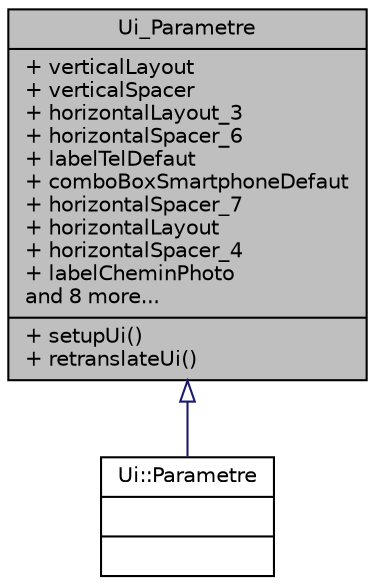 digraph "Ui_Parametre"
{
 // LATEX_PDF_SIZE
  edge [fontname="Helvetica",fontsize="10",labelfontname="Helvetica",labelfontsize="10"];
  node [fontname="Helvetica",fontsize="10",shape=record];
  Node1 [label="{Ui_Parametre\n|+ verticalLayout\l+ verticalSpacer\l+ horizontalLayout_3\l+ horizontalSpacer_6\l+ labelTelDefaut\l+ comboBoxSmartphoneDefaut\l+ horizontalSpacer_7\l+ horizontalLayout\l+ horizontalSpacer_4\l+ labelCheminPhoto\land 8 more...\l|+ setupUi()\l+ retranslateUi()\l}",height=0.2,width=0.4,color="black", fillcolor="grey75", style="filled", fontcolor="black",tooltip=" "];
  Node1 -> Node2 [dir="back",color="midnightblue",fontsize="10",style="solid",arrowtail="onormal"];
  Node2 [label="{Ui::Parametre\n||}",height=0.2,width=0.4,color="black", fillcolor="white", style="filled",URL="$class_ui_1_1_parametre.html",tooltip=" "];
}
